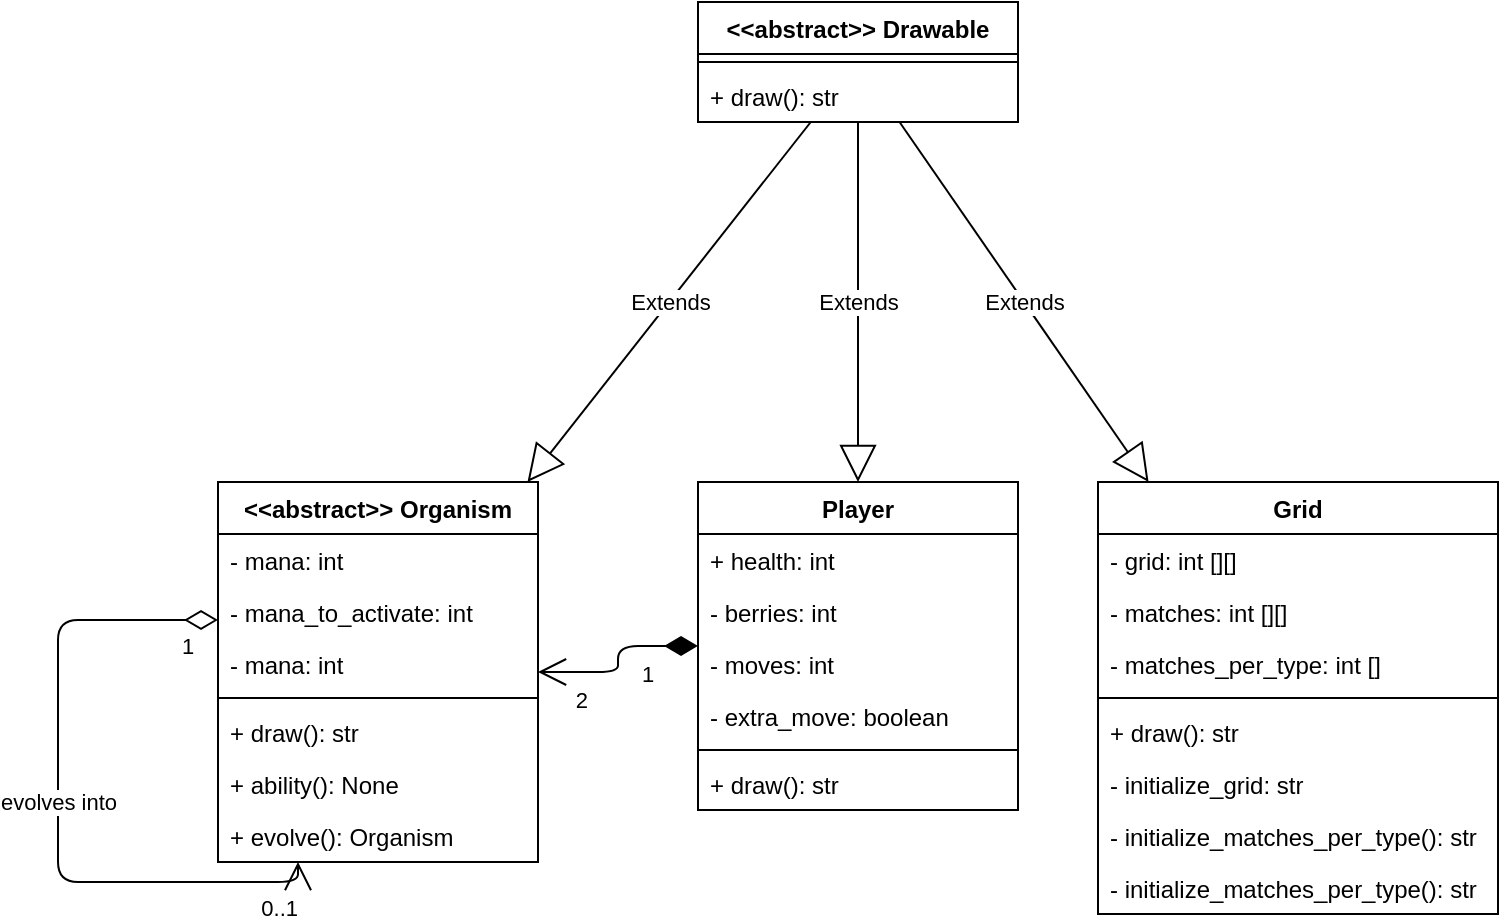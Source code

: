 <mxfile version="14.7.4" type="device"><diagram id="pIvGQvOL1wkR5XItezEi" name="Page-1"><mxGraphModel dx="1012" dy="454" grid="1" gridSize="10" guides="1" tooltips="1" connect="1" arrows="1" fold="1" page="1" pageScale="1" pageWidth="850" pageHeight="1100" math="0" shadow="0"><root><mxCell id="0"/><mxCell id="1" parent="0"/><mxCell id="OEF8lsd3wo9Z8KEkOh1Q-1" value="&lt;&lt;abstract&gt;&gt; Organism" style="swimlane;fontStyle=1;align=center;verticalAlign=top;childLayout=stackLayout;horizontal=1;startSize=26;horizontalStack=0;resizeParent=1;resizeParentMax=0;resizeLast=0;collapsible=1;marginBottom=0;" vertex="1" parent="1"><mxGeometry x="280" y="400" width="160" height="190" as="geometry"/></mxCell><mxCell id="OEF8lsd3wo9Z8KEkOh1Q-2" value="- mana: int" style="text;strokeColor=none;fillColor=none;align=left;verticalAlign=top;spacingLeft=4;spacingRight=4;overflow=hidden;rotatable=0;points=[[0,0.5],[1,0.5]];portConstraint=eastwest;" vertex="1" parent="OEF8lsd3wo9Z8KEkOh1Q-1"><mxGeometry y="26" width="160" height="26" as="geometry"/></mxCell><mxCell id="OEF8lsd3wo9Z8KEkOh1Q-13" value="- mana_to_activate: int" style="text;strokeColor=none;fillColor=none;align=left;verticalAlign=top;spacingLeft=4;spacingRight=4;overflow=hidden;rotatable=0;points=[[0,0.5],[1,0.5]];portConstraint=eastwest;" vertex="1" parent="OEF8lsd3wo9Z8KEkOh1Q-1"><mxGeometry y="52" width="160" height="26" as="geometry"/></mxCell><mxCell id="OEF8lsd3wo9Z8KEkOh1Q-14" value="- mana: int" style="text;strokeColor=none;fillColor=none;align=left;verticalAlign=top;spacingLeft=4;spacingRight=4;overflow=hidden;rotatable=0;points=[[0,0.5],[1,0.5]];portConstraint=eastwest;" vertex="1" parent="OEF8lsd3wo9Z8KEkOh1Q-1"><mxGeometry y="78" width="160" height="26" as="geometry"/></mxCell><mxCell id="OEF8lsd3wo9Z8KEkOh1Q-3" value="" style="line;strokeWidth=1;fillColor=none;align=left;verticalAlign=middle;spacingTop=-1;spacingLeft=3;spacingRight=3;rotatable=0;labelPosition=right;points=[];portConstraint=eastwest;" vertex="1" parent="OEF8lsd3wo9Z8KEkOh1Q-1"><mxGeometry y="104" width="160" height="8" as="geometry"/></mxCell><mxCell id="OEF8lsd3wo9Z8KEkOh1Q-42" value="+ draw(): str" style="text;strokeColor=none;fillColor=none;align=left;verticalAlign=top;spacingLeft=4;spacingRight=4;overflow=hidden;rotatable=0;points=[[0,0.5],[1,0.5]];portConstraint=eastwest;" vertex="1" parent="OEF8lsd3wo9Z8KEkOh1Q-1"><mxGeometry y="112" width="160" height="26" as="geometry"/></mxCell><mxCell id="OEF8lsd3wo9Z8KEkOh1Q-4" value="+ ability(): None" style="text;strokeColor=none;fillColor=none;align=left;verticalAlign=top;spacingLeft=4;spacingRight=4;overflow=hidden;rotatable=0;points=[[0,0.5],[1,0.5]];portConstraint=eastwest;" vertex="1" parent="OEF8lsd3wo9Z8KEkOh1Q-1"><mxGeometry y="138" width="160" height="26" as="geometry"/></mxCell><mxCell id="OEF8lsd3wo9Z8KEkOh1Q-50" value="+ evolve(): Organism" style="text;strokeColor=none;fillColor=none;align=left;verticalAlign=top;spacingLeft=4;spacingRight=4;overflow=hidden;rotatable=0;points=[[0,0.5],[1,0.5]];portConstraint=eastwest;" vertex="1" parent="OEF8lsd3wo9Z8KEkOh1Q-1"><mxGeometry y="164" width="160" height="26" as="geometry"/></mxCell><mxCell id="OEF8lsd3wo9Z8KEkOh1Q-5" value="Player" style="swimlane;fontStyle=1;align=center;verticalAlign=top;childLayout=stackLayout;horizontal=1;startSize=26;horizontalStack=0;resizeParent=1;resizeParentMax=0;resizeLast=0;collapsible=1;marginBottom=0;" vertex="1" parent="1"><mxGeometry x="520" y="400" width="160" height="164" as="geometry"/></mxCell><mxCell id="OEF8lsd3wo9Z8KEkOh1Q-6" value="+ health: int" style="text;strokeColor=none;fillColor=none;align=left;verticalAlign=top;spacingLeft=4;spacingRight=4;overflow=hidden;rotatable=0;points=[[0,0.5],[1,0.5]];portConstraint=eastwest;" vertex="1" parent="OEF8lsd3wo9Z8KEkOh1Q-5"><mxGeometry y="26" width="160" height="26" as="geometry"/></mxCell><mxCell id="OEF8lsd3wo9Z8KEkOh1Q-17" value="- berries: int" style="text;strokeColor=none;fillColor=none;align=left;verticalAlign=top;spacingLeft=4;spacingRight=4;overflow=hidden;rotatable=0;points=[[0,0.5],[1,0.5]];portConstraint=eastwest;" vertex="1" parent="OEF8lsd3wo9Z8KEkOh1Q-5"><mxGeometry y="52" width="160" height="26" as="geometry"/></mxCell><mxCell id="OEF8lsd3wo9Z8KEkOh1Q-29" value="- moves: int" style="text;strokeColor=none;fillColor=none;align=left;verticalAlign=top;spacingLeft=4;spacingRight=4;overflow=hidden;rotatable=0;points=[[0,0.5],[1,0.5]];portConstraint=eastwest;" vertex="1" parent="OEF8lsd3wo9Z8KEkOh1Q-5"><mxGeometry y="78" width="160" height="26" as="geometry"/></mxCell><mxCell id="OEF8lsd3wo9Z8KEkOh1Q-28" value="- extra_move: boolean" style="text;strokeColor=none;fillColor=none;align=left;verticalAlign=top;spacingLeft=4;spacingRight=4;overflow=hidden;rotatable=0;points=[[0,0.5],[1,0.5]];portConstraint=eastwest;" vertex="1" parent="OEF8lsd3wo9Z8KEkOh1Q-5"><mxGeometry y="104" width="160" height="26" as="geometry"/></mxCell><mxCell id="OEF8lsd3wo9Z8KEkOh1Q-7" value="" style="line;strokeWidth=1;fillColor=none;align=left;verticalAlign=middle;spacingTop=-1;spacingLeft=3;spacingRight=3;rotatable=0;labelPosition=right;points=[];portConstraint=eastwest;" vertex="1" parent="OEF8lsd3wo9Z8KEkOh1Q-5"><mxGeometry y="130" width="160" height="8" as="geometry"/></mxCell><mxCell id="OEF8lsd3wo9Z8KEkOh1Q-43" value="+ draw(): str" style="text;strokeColor=none;fillColor=none;align=left;verticalAlign=top;spacingLeft=4;spacingRight=4;overflow=hidden;rotatable=0;points=[[0,0.5],[1,0.5]];portConstraint=eastwest;" vertex="1" parent="OEF8lsd3wo9Z8KEkOh1Q-5"><mxGeometry y="138" width="160" height="26" as="geometry"/></mxCell><mxCell id="OEF8lsd3wo9Z8KEkOh1Q-9" value="Grid" style="swimlane;fontStyle=1;align=center;verticalAlign=top;childLayout=stackLayout;horizontal=1;startSize=26;horizontalStack=0;resizeParent=1;resizeParentMax=0;resizeLast=0;collapsible=1;marginBottom=0;" vertex="1" parent="1"><mxGeometry x="720" y="400" width="200" height="216" as="geometry"/></mxCell><mxCell id="OEF8lsd3wo9Z8KEkOh1Q-10" value="- grid: int [][]" style="text;strokeColor=none;fillColor=none;align=left;verticalAlign=top;spacingLeft=4;spacingRight=4;overflow=hidden;rotatable=0;points=[[0,0.5],[1,0.5]];portConstraint=eastwest;" vertex="1" parent="OEF8lsd3wo9Z8KEkOh1Q-9"><mxGeometry y="26" width="200" height="26" as="geometry"/></mxCell><mxCell id="OEF8lsd3wo9Z8KEkOh1Q-45" value="- matches: int [][]" style="text;strokeColor=none;fillColor=none;align=left;verticalAlign=top;spacingLeft=4;spacingRight=4;overflow=hidden;rotatable=0;points=[[0,0.5],[1,0.5]];portConstraint=eastwest;" vertex="1" parent="OEF8lsd3wo9Z8KEkOh1Q-9"><mxGeometry y="52" width="200" height="26" as="geometry"/></mxCell><mxCell id="OEF8lsd3wo9Z8KEkOh1Q-46" value="- matches_per_type: int []" style="text;strokeColor=none;fillColor=none;align=left;verticalAlign=top;spacingLeft=4;spacingRight=4;overflow=hidden;rotatable=0;points=[[0,0.5],[1,0.5]];portConstraint=eastwest;" vertex="1" parent="OEF8lsd3wo9Z8KEkOh1Q-9"><mxGeometry y="78" width="200" height="26" as="geometry"/></mxCell><mxCell id="OEF8lsd3wo9Z8KEkOh1Q-11" value="" style="line;strokeWidth=1;fillColor=none;align=left;verticalAlign=middle;spacingTop=-1;spacingLeft=3;spacingRight=3;rotatable=0;labelPosition=right;points=[];portConstraint=eastwest;" vertex="1" parent="OEF8lsd3wo9Z8KEkOh1Q-9"><mxGeometry y="104" width="200" height="8" as="geometry"/></mxCell><mxCell id="OEF8lsd3wo9Z8KEkOh1Q-47" value="+ draw(): str" style="text;strokeColor=none;fillColor=none;align=left;verticalAlign=top;spacingLeft=4;spacingRight=4;overflow=hidden;rotatable=0;points=[[0,0.5],[1,0.5]];portConstraint=eastwest;" vertex="1" parent="OEF8lsd3wo9Z8KEkOh1Q-9"><mxGeometry y="112" width="200" height="26" as="geometry"/></mxCell><mxCell id="OEF8lsd3wo9Z8KEkOh1Q-44" value="- initialize_grid: str" style="text;strokeColor=none;fillColor=none;align=left;verticalAlign=top;spacingLeft=4;spacingRight=4;overflow=hidden;rotatable=0;points=[[0,0.5],[1,0.5]];portConstraint=eastwest;" vertex="1" parent="OEF8lsd3wo9Z8KEkOh1Q-9"><mxGeometry y="138" width="200" height="26" as="geometry"/></mxCell><mxCell id="OEF8lsd3wo9Z8KEkOh1Q-48" value="- initialize_matches_per_type(): str" style="text;strokeColor=none;fillColor=none;align=left;verticalAlign=top;spacingLeft=4;spacingRight=4;overflow=hidden;rotatable=0;points=[[0,0.5],[1,0.5]];portConstraint=eastwest;" vertex="1" parent="OEF8lsd3wo9Z8KEkOh1Q-9"><mxGeometry y="164" width="200" height="26" as="geometry"/></mxCell><mxCell id="OEF8lsd3wo9Z8KEkOh1Q-49" value="- initialize_matches_per_type(): str" style="text;strokeColor=none;fillColor=none;align=left;verticalAlign=top;spacingLeft=4;spacingRight=4;overflow=hidden;rotatable=0;points=[[0,0.5],[1,0.5]];portConstraint=eastwest;" vertex="1" parent="OEF8lsd3wo9Z8KEkOh1Q-9"><mxGeometry y="190" width="200" height="26" as="geometry"/></mxCell><mxCell id="OEF8lsd3wo9Z8KEkOh1Q-21" value="evolves into" style="endArrow=open;html=1;endSize=12;startArrow=diamondThin;startSize=14;startFill=0;edgeStyle=orthogonalEdgeStyle;" edge="1" parent="1" source="OEF8lsd3wo9Z8KEkOh1Q-1" target="OEF8lsd3wo9Z8KEkOh1Q-1"><mxGeometry relative="1" as="geometry"><mxPoint x="180" y="570" as="sourcePoint"/><mxPoint x="320" y="540" as="targetPoint"/><Array as="points"><mxPoint x="200" y="469"/><mxPoint x="200" y="600"/><mxPoint x="320" y="600"/></Array></mxGeometry></mxCell><mxCell id="OEF8lsd3wo9Z8KEkOh1Q-22" value="1" style="edgeLabel;resizable=0;html=1;align=left;verticalAlign=top;" connectable="0" vertex="1" parent="OEF8lsd3wo9Z8KEkOh1Q-21"><mxGeometry x="-1" relative="1" as="geometry"><mxPoint x="-20" as="offset"/></mxGeometry></mxCell><mxCell id="OEF8lsd3wo9Z8KEkOh1Q-23" value="0..1" style="edgeLabel;resizable=0;html=1;align=right;verticalAlign=top;" connectable="0" vertex="1" parent="OEF8lsd3wo9Z8KEkOh1Q-21"><mxGeometry x="1" relative="1" as="geometry"><mxPoint y="10" as="offset"/></mxGeometry></mxCell><mxCell id="OEF8lsd3wo9Z8KEkOh1Q-24" value="" style="endArrow=open;html=1;endSize=12;startArrow=diamondThin;startSize=14;startFill=1;edgeStyle=orthogonalEdgeStyle;" edge="1" parent="1" source="OEF8lsd3wo9Z8KEkOh1Q-5" target="OEF8lsd3wo9Z8KEkOh1Q-1"><mxGeometry relative="1" as="geometry"><mxPoint x="350" y="340" as="sourcePoint"/><mxPoint x="320" y="320" as="targetPoint"/><Array as="points"/></mxGeometry></mxCell><mxCell id="OEF8lsd3wo9Z8KEkOh1Q-25" value="1" style="edgeLabel;resizable=0;html=1;align=left;verticalAlign=top;" connectable="0" vertex="1" parent="OEF8lsd3wo9Z8KEkOh1Q-24"><mxGeometry x="-1" relative="1" as="geometry"><mxPoint x="-30" y="1" as="offset"/></mxGeometry></mxCell><mxCell id="OEF8lsd3wo9Z8KEkOh1Q-26" value="2" style="edgeLabel;resizable=0;html=1;align=right;verticalAlign=top;" connectable="0" vertex="1" parent="OEF8lsd3wo9Z8KEkOh1Q-24"><mxGeometry x="1" relative="1" as="geometry"><mxPoint x="25" y="1" as="offset"/></mxGeometry></mxCell><mxCell id="OEF8lsd3wo9Z8KEkOh1Q-31" value="&lt;&lt;abstract&gt;&gt; Drawable" style="swimlane;fontStyle=1;align=center;verticalAlign=top;childLayout=stackLayout;horizontal=1;startSize=26;horizontalStack=0;resizeParent=1;resizeParentMax=0;resizeLast=0;collapsible=1;marginBottom=0;" vertex="1" parent="1"><mxGeometry x="520" y="160" width="160" height="60" as="geometry"/></mxCell><mxCell id="OEF8lsd3wo9Z8KEkOh1Q-33" value="" style="line;strokeWidth=1;fillColor=none;align=left;verticalAlign=middle;spacingTop=-1;spacingLeft=3;spacingRight=3;rotatable=0;labelPosition=right;points=[];portConstraint=eastwest;" vertex="1" parent="OEF8lsd3wo9Z8KEkOh1Q-31"><mxGeometry y="26" width="160" height="8" as="geometry"/></mxCell><mxCell id="OEF8lsd3wo9Z8KEkOh1Q-34" value="+ draw(): str" style="text;strokeColor=none;fillColor=none;align=left;verticalAlign=top;spacingLeft=4;spacingRight=4;overflow=hidden;rotatable=0;points=[[0,0.5],[1,0.5]];portConstraint=eastwest;" vertex="1" parent="OEF8lsd3wo9Z8KEkOh1Q-31"><mxGeometry y="34" width="160" height="26" as="geometry"/></mxCell><mxCell id="OEF8lsd3wo9Z8KEkOh1Q-35" value="Extends" style="endArrow=block;endSize=16;endFill=0;html=1;" edge="1" parent="1" source="OEF8lsd3wo9Z8KEkOh1Q-31" target="OEF8lsd3wo9Z8KEkOh1Q-1"><mxGeometry width="160" relative="1" as="geometry"><mxPoint x="520" y="370" as="sourcePoint"/><mxPoint x="410" y="340" as="targetPoint"/></mxGeometry></mxCell><mxCell id="OEF8lsd3wo9Z8KEkOh1Q-40" value="Extends" style="endArrow=block;endSize=16;endFill=0;html=1;" edge="1" parent="1" source="OEF8lsd3wo9Z8KEkOh1Q-31" target="OEF8lsd3wo9Z8KEkOh1Q-5"><mxGeometry width="160" relative="1" as="geometry"><mxPoint x="574.854" y="270" as="sourcePoint"/><mxPoint x="410" y="410.714" as="targetPoint"/></mxGeometry></mxCell><mxCell id="OEF8lsd3wo9Z8KEkOh1Q-41" value="Extends" style="endArrow=block;endSize=16;endFill=0;html=1;" edge="1" parent="1" source="OEF8lsd3wo9Z8KEkOh1Q-31" target="OEF8lsd3wo9Z8KEkOh1Q-9"><mxGeometry width="160" relative="1" as="geometry"><mxPoint x="584.854" y="280" as="sourcePoint"/><mxPoint x="420" y="420.714" as="targetPoint"/></mxGeometry></mxCell></root></mxGraphModel></diagram></mxfile>